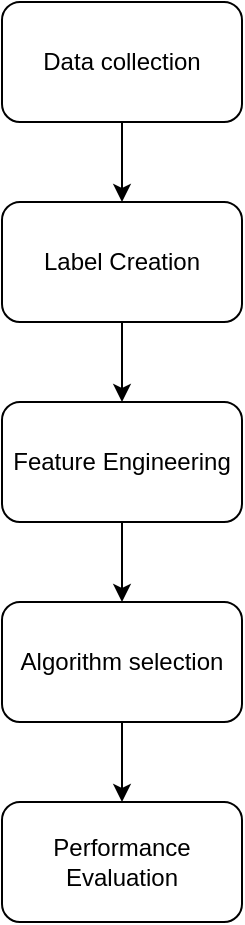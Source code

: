 <mxfile version="11.0.9" type="device"><diagram id="BeLVL-K8QxmAQHJVREuI" name="Page-1"><mxGraphModel dx="743" dy="493" grid="1" gridSize="10" guides="1" tooltips="1" connect="1" arrows="1" fold="1" page="1" pageScale="1" pageWidth="827" pageHeight="1169" math="0" shadow="0"><root><mxCell id="0"/><mxCell id="1" parent="0"/><mxCell id="yzH-dA_MoOpCgd9qBoJy-1" value="Data collection&lt;span style=&quot;font-family: &amp;#34;helvetica&amp;#34; , &amp;#34;arial&amp;#34; , sans-serif ; font-size: 0px ; white-space: nowrap&quot;&gt;%3CmxGraphModel%3E%3Croot%3E%3CmxCell%20id%3D%220%22%2F%3E%3CmxCell%20id%3D%221%22%20parent%3D%220%22%2F%3E%3CmxCell%20id%3D%222%22%20value%3D%22%22%20style%3D%22rounded%3D1%3BwhiteSpace%3Dwrap%3Bhtml%3D1%3B%22%20vertex%3D%221%22%20parent%3D%221%22%3E%3CmxGeometry%20x%3D%22310%22%20y%3D%2240%22%20width%3D%22120%22%20height%3D%2260%22%20as%3D%22geometry%22%2F%3E%3C%2FmxCell%3E%3C%2Froot%3E%3C%2FmxGraphModel%3E&lt;/span&gt;" style="rounded=1;whiteSpace=wrap;html=1;" parent="1" vertex="1"><mxGeometry x="310" y="40" width="120" height="60" as="geometry"/></mxCell><mxCell id="yzH-dA_MoOpCgd9qBoJy-2" value="Label Creation" style="rounded=1;whiteSpace=wrap;html=1;" parent="1" vertex="1"><mxGeometry x="310" y="140" width="120" height="60" as="geometry"/></mxCell><mxCell id="yzH-dA_MoOpCgd9qBoJy-3" value="Feature Engineering" style="rounded=1;whiteSpace=wrap;html=1;" parent="1" vertex="1"><mxGeometry x="310" y="240" width="120" height="60" as="geometry"/></mxCell><mxCell id="yzH-dA_MoOpCgd9qBoJy-4" value="Algorithm selection" style="rounded=1;whiteSpace=wrap;html=1;" parent="1" vertex="1"><mxGeometry x="310" y="340" width="120" height="60" as="geometry"/></mxCell><mxCell id="yzH-dA_MoOpCgd9qBoJy-5" value="Performance Evaluation&lt;span style=&quot;font-family: &amp;#34;helvetica&amp;#34; , &amp;#34;arial&amp;#34; , sans-serif ; font-size: 0px ; white-space: nowrap&quot;&gt;%3CmxGraphModel%3E%3Croot%3E%3CmxCell%20id%3D%220%22%2F%3E%3CmxCell%20id%3D%221%22%20parent%3D%220%22%2F%3E%3CmxCell%20id%3D%222%22%20value%3D%22Algorithm%20selection%22%20style%3D%22rounded%3D1%3BwhiteSpace%3Dwrap%3Bhtml%3D1%3B%22%20vertex%3D%221%22%20parent%3D%221%22%3E%3CmxGeometry%20x%3D%22310%22%20y%3D%22370%22%20width%3D%22120%22%20height%3D%2260%22%20as%3D%22geometry%22%2F%3E%3C%2FmxCell%3E%3C%2Froot%3E%3C%2FmxGraphModel%3E&lt;/span&gt;" style="rounded=1;whiteSpace=wrap;html=1;" parent="1" vertex="1"><mxGeometry x="310" y="440" width="120" height="60" as="geometry"/></mxCell><mxCell id="yzH-dA_MoOpCgd9qBoJy-7" value="" style="endArrow=classic;html=1;exitX=0.5;exitY=1;exitDx=0;exitDy=0;" parent="1" source="yzH-dA_MoOpCgd9qBoJy-2" edge="1"><mxGeometry width="50" height="50" relative="1" as="geometry"><mxPoint x="310" y="610" as="sourcePoint"/><mxPoint x="370" y="240" as="targetPoint"/></mxGeometry></mxCell><mxCell id="yzH-dA_MoOpCgd9qBoJy-8" value="" style="endArrow=classic;html=1;exitX=0.5;exitY=1;exitDx=0;exitDy=0;entryX=0.5;entryY=0;entryDx=0;entryDy=0;" parent="1" source="yzH-dA_MoOpCgd9qBoJy-4" target="yzH-dA_MoOpCgd9qBoJy-5" edge="1"><mxGeometry width="50" height="50" relative="1" as="geometry"><mxPoint x="380" y="220" as="sourcePoint"/><mxPoint x="370" y="440" as="targetPoint"/></mxGeometry></mxCell><mxCell id="yzH-dA_MoOpCgd9qBoJy-9" value="" style="endArrow=classic;html=1;exitX=0.5;exitY=1;exitDx=0;exitDy=0;" parent="1" source="yzH-dA_MoOpCgd9qBoJy-3" target="yzH-dA_MoOpCgd9qBoJy-4" edge="1"><mxGeometry width="50" height="50" relative="1" as="geometry"><mxPoint x="390" y="230" as="sourcePoint"/><mxPoint x="390" y="280" as="targetPoint"/></mxGeometry></mxCell><mxCell id="yzH-dA_MoOpCgd9qBoJy-10" value="" style="endArrow=classic;html=1;exitX=0.5;exitY=1;exitDx=0;exitDy=0;entryX=0.5;entryY=0;entryDx=0;entryDy=0;" parent="1" source="yzH-dA_MoOpCgd9qBoJy-1" target="yzH-dA_MoOpCgd9qBoJy-2" edge="1"><mxGeometry width="50" height="50" relative="1" as="geometry"><mxPoint x="400" y="240" as="sourcePoint"/><mxPoint x="400" y="290" as="targetPoint"/></mxGeometry></mxCell></root></mxGraphModel></diagram></mxfile>